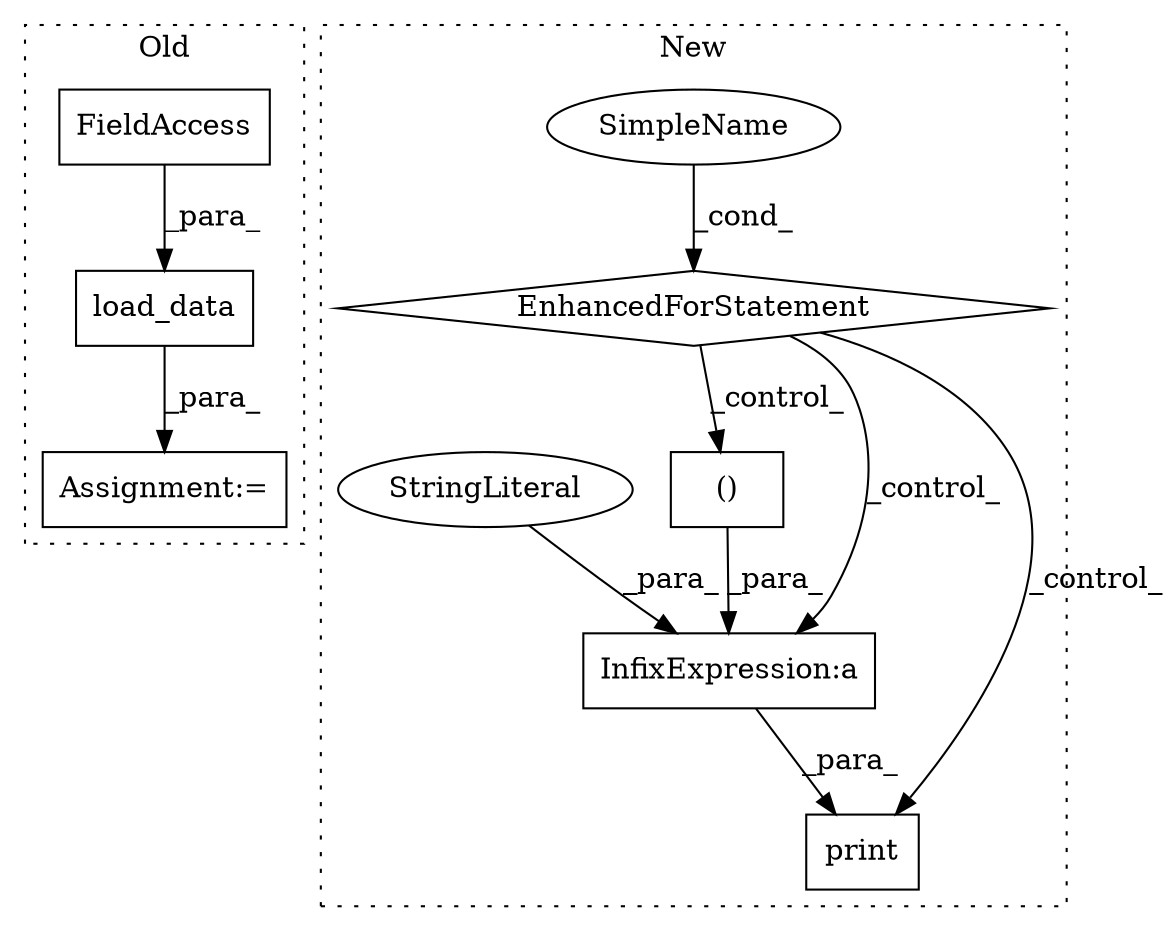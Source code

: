 digraph G {
subgraph cluster0 {
1 [label="load_data" a="32" s="5850,5870" l="10,1" shape="box"];
4 [label="FieldAccess" a="22" s="5860" l="10" shape="box"];
9 [label="Assignment:=" a="7" s="5831" l="2" shape="box"];
label = "Old";
style="dotted";
}
subgraph cluster1 {
2 [label="EnhancedForStatement" a="70" s="4758,4913" l="92,2" shape="diamond"];
3 [label="()" a="106" s="5942" l="133" shape="box"];
5 [label="InfixExpression:a" a="27" s="5930" l="12" shape="box"];
6 [label="SimpleName" a="42" s="4854" l="6" shape="ellipse"];
7 [label="StringLiteral" a="45" s="5881" l="49" shape="ellipse"];
8 [label="print" a="32" s="5875,6075" l="6,2" shape="box"];
label = "New";
style="dotted";
}
1 -> 9 [label="_para_"];
2 -> 3 [label="_control_"];
2 -> 5 [label="_control_"];
2 -> 8 [label="_control_"];
3 -> 5 [label="_para_"];
4 -> 1 [label="_para_"];
5 -> 8 [label="_para_"];
6 -> 2 [label="_cond_"];
7 -> 5 [label="_para_"];
}